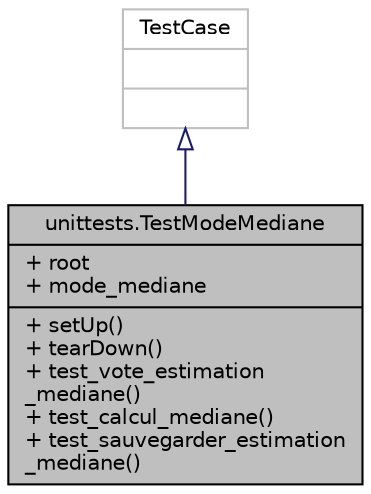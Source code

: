digraph "unittests.TestModeMediane"
{
  edge [fontname="Helvetica",fontsize="10",labelfontname="Helvetica",labelfontsize="10"];
  node [fontname="Helvetica",fontsize="10",shape=record];
  Node2 [label="{unittests.TestModeMediane\n|+ root\l+ mode_mediane\l|+ setUp()\l+ tearDown()\l+ test_vote_estimation\l_mediane()\l+ test_calcul_mediane()\l+ test_sauvegarder_estimation\l_mediane()\l}",height=0.2,width=0.4,color="black", fillcolor="grey75", style="filled", fontcolor="black"];
  Node3 -> Node2 [dir="back",color="midnightblue",fontsize="10",style="solid",arrowtail="onormal",fontname="Helvetica"];
  Node3 [label="{TestCase\n||}",height=0.2,width=0.4,color="grey75", fillcolor="white", style="filled"];
}
